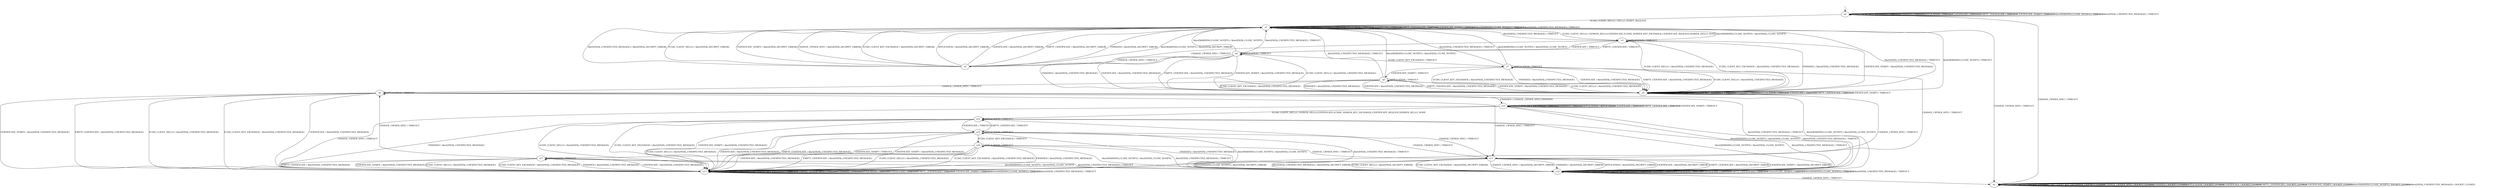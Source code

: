 digraph h3 {
s0 [label="s0"];
s1 [label="s1"];
s2 [label="s2"];
s3 [label="s3"];
s4 [label="s4"];
s5 [label="s5"];
s6 [label="s6"];
s7 [label="s7"];
s8 [label="s8"];
s9 [label="s9"];
s10 [label="s10"];
s11 [label="s11"];
s12 [label="s12"];
s13 [label="s13"];
s14 [label="s14"];
s15 [label="s15"];
s16 [label="s16"];
s17 [label="s17"];
s0 -> s1 [label="ECDH_CLIENT_HELLO / HELLO_VERIFY_REQUEST"];
s0 -> s0 [label="ECDH_CLIENT_KEY_EXCHANGE / TIMEOUT"];
s0 -> s2 [label="CHANGE_CIPHER_SPEC / TIMEOUT"];
s0 -> s0 [label="FINISHED / TIMEOUT"];
s0 -> s0 [label="APPLICATION / TIMEOUT"];
s0 -> s0 [label="CERTIFICATE / TIMEOUT"];
s0 -> s0 [label="EMPTY_CERTIFICATE / TIMEOUT"];
s0 -> s0 [label="CERTIFICATE_VERIFY / TIMEOUT"];
s0 -> s0 [label="Alert(WARNING,CLOSE_NOTIFY) / TIMEOUT"];
s0 -> s0 [label="Alert(FATAL,UNEXPECTED_MESSAGE) / TIMEOUT"];
s1 -> s3 [label="ECDH_CLIENT_HELLO / SERVER_HELLO,CERTIFICATE,ECDHE_SERVER_KEY_EXCHANGE,CERTIFICATE_REQUEST,SERVER_HELLO_DONE"];
s1 -> s1 [label="ECDH_CLIENT_KEY_EXCHANGE / TIMEOUT"];
s1 -> s2 [label="CHANGE_CIPHER_SPEC / TIMEOUT"];
s1 -> s1 [label="FINISHED / TIMEOUT"];
s1 -> s1 [label="APPLICATION / TIMEOUT"];
s1 -> s1 [label="CERTIFICATE / TIMEOUT"];
s1 -> s1 [label="EMPTY_CERTIFICATE / TIMEOUT"];
s1 -> s1 [label="CERTIFICATE_VERIFY / TIMEOUT"];
s1 -> s1 [label="Alert(WARNING,CLOSE_NOTIFY) / TIMEOUT"];
s1 -> s1 [label="Alert(FATAL,UNEXPECTED_MESSAGE) / TIMEOUT"];
s2 -> s2 [label="ECDH_CLIENT_HELLO / SOCKET_CLOSED"];
s2 -> s2 [label="ECDH_CLIENT_KEY_EXCHANGE / SOCKET_CLOSED"];
s2 -> s2 [label="CHANGE_CIPHER_SPEC / SOCKET_CLOSED"];
s2 -> s2 [label="FINISHED / SOCKET_CLOSED"];
s2 -> s2 [label="APPLICATION / SOCKET_CLOSED"];
s2 -> s2 [label="CERTIFICATE / SOCKET_CLOSED"];
s2 -> s2 [label="EMPTY_CERTIFICATE / SOCKET_CLOSED"];
s2 -> s2 [label="CERTIFICATE_VERIFY / SOCKET_CLOSED"];
s2 -> s2 [label="Alert(WARNING,CLOSE_NOTIFY) / SOCKET_CLOSED"];
s2 -> s2 [label="Alert(FATAL,UNEXPECTED_MESSAGE) / SOCKET_CLOSED"];
s3 -> s4 [label="ECDH_CLIENT_HELLO / Alert(FATAL,UNEXPECTED_MESSAGE)"];
s3 -> s4 [label="ECDH_CLIENT_KEY_EXCHANGE / Alert(FATAL,UNEXPECTED_MESSAGE)"];
s3 -> s5 [label="CHANGE_CIPHER_SPEC / TIMEOUT"];
s3 -> s4 [label="FINISHED / Alert(FATAL,UNEXPECTED_MESSAGE)"];
s3 -> s3 [label="APPLICATION / TIMEOUT"];
s3 -> s6 [label="CERTIFICATE / TIMEOUT"];
s3 -> s6 [label="EMPTY_CERTIFICATE / TIMEOUT"];
s3 -> s4 [label="CERTIFICATE_VERIFY / Alert(FATAL,UNEXPECTED_MESSAGE)"];
s3 -> s1 [label="Alert(WARNING,CLOSE_NOTIFY) / Alert(FATAL,CLOSE_NOTIFY)"];
s3 -> s1 [label="Alert(FATAL,UNEXPECTED_MESSAGE) / TIMEOUT"];
s4 -> s4 [label="ECDH_CLIENT_HELLO / TIMEOUT"];
s4 -> s4 [label="ECDH_CLIENT_KEY_EXCHANGE / TIMEOUT"];
s4 -> s13 [label="CHANGE_CIPHER_SPEC / TIMEOUT"];
s4 -> s4 [label="FINISHED / TIMEOUT"];
s4 -> s4 [label="APPLICATION / TIMEOUT"];
s4 -> s4 [label="CERTIFICATE / TIMEOUT"];
s4 -> s4 [label="EMPTY_CERTIFICATE / TIMEOUT"];
s4 -> s4 [label="CERTIFICATE_VERIFY / TIMEOUT"];
s4 -> s1 [label="Alert(WARNING,CLOSE_NOTIFY) / TIMEOUT"];
s4 -> s1 [label="Alert(FATAL,UNEXPECTED_MESSAGE) / TIMEOUT"];
s5 -> s1 [label="ECDH_CLIENT_HELLO / Alert(FATAL,DECRYPT_ERROR)"];
s5 -> s1 [label="ECDH_CLIENT_KEY_EXCHANGE / Alert(FATAL,DECRYPT_ERROR)"];
s5 -> s1 [label="CHANGE_CIPHER_SPEC / Alert(FATAL,DECRYPT_ERROR)"];
s5 -> s1 [label="FINISHED / Alert(FATAL,DECRYPT_ERROR)"];
s5 -> s1 [label="APPLICATION / Alert(FATAL,DECRYPT_ERROR)"];
s5 -> s1 [label="CERTIFICATE / Alert(FATAL,DECRYPT_ERROR)"];
s5 -> s1 [label="EMPTY_CERTIFICATE / Alert(FATAL,DECRYPT_ERROR)"];
s5 -> s1 [label="CERTIFICATE_VERIFY / Alert(FATAL,DECRYPT_ERROR)"];
s5 -> s1 [label="Alert(WARNING,CLOSE_NOTIFY) / Alert(FATAL,DECRYPT_ERROR)"];
s5 -> s1 [label="Alert(FATAL,UNEXPECTED_MESSAGE) / Alert(FATAL,DECRYPT_ERROR)"];
s6 -> s4 [label="ECDH_CLIENT_HELLO / Alert(FATAL,UNEXPECTED_MESSAGE)"];
s6 -> s7 [label="ECDH_CLIENT_KEY_EXCHANGE / TIMEOUT"];
s6 -> s5 [label="CHANGE_CIPHER_SPEC / TIMEOUT"];
s6 -> s4 [label="FINISHED / Alert(FATAL,UNEXPECTED_MESSAGE)"];
s6 -> s6 [label="APPLICATION / TIMEOUT"];
s6 -> s4 [label="CERTIFICATE / Alert(FATAL,UNEXPECTED_MESSAGE)"];
s6 -> s4 [label="EMPTY_CERTIFICATE / Alert(FATAL,UNEXPECTED_MESSAGE)"];
s6 -> s4 [label="CERTIFICATE_VERIFY / Alert(FATAL,UNEXPECTED_MESSAGE)"];
s6 -> s1 [label="Alert(WARNING,CLOSE_NOTIFY) / Alert(FATAL,CLOSE_NOTIFY)"];
s6 -> s1 [label="Alert(FATAL,UNEXPECTED_MESSAGE) / TIMEOUT"];
s7 -> s4 [label="ECDH_CLIENT_HELLO / Alert(FATAL,UNEXPECTED_MESSAGE)"];
s7 -> s4 [label="ECDH_CLIENT_KEY_EXCHANGE / Alert(FATAL,UNEXPECTED_MESSAGE)"];
s7 -> s11 [label="CHANGE_CIPHER_SPEC / TIMEOUT"];
s7 -> s4 [label="FINISHED / Alert(FATAL,UNEXPECTED_MESSAGE)"];
s7 -> s7 [label="APPLICATION / TIMEOUT"];
s7 -> s4 [label="CERTIFICATE / Alert(FATAL,UNEXPECTED_MESSAGE)"];
s7 -> s4 [label="EMPTY_CERTIFICATE / Alert(FATAL,UNEXPECTED_MESSAGE)"];
s7 -> s8 [label="CERTIFICATE_VERIFY / TIMEOUT"];
s7 -> s1 [label="Alert(WARNING,CLOSE_NOTIFY) / Alert(FATAL,CLOSE_NOTIFY)"];
s7 -> s1 [label="Alert(FATAL,UNEXPECTED_MESSAGE) / TIMEOUT"];
s8 -> s4 [label="ECDH_CLIENT_HELLO / Alert(FATAL,UNEXPECTED_MESSAGE)"];
s8 -> s4 [label="ECDH_CLIENT_KEY_EXCHANGE / Alert(FATAL,UNEXPECTED_MESSAGE)"];
s8 -> s9 [label="CHANGE_CIPHER_SPEC / TIMEOUT"];
s8 -> s4 [label="FINISHED / Alert(FATAL,UNEXPECTED_MESSAGE)"];
s8 -> s8 [label="APPLICATION / TIMEOUT"];
s8 -> s4 [label="CERTIFICATE / Alert(FATAL,UNEXPECTED_MESSAGE)"];
s8 -> s4 [label="EMPTY_CERTIFICATE / Alert(FATAL,UNEXPECTED_MESSAGE)"];
s8 -> s4 [label="CERTIFICATE_VERIFY / Alert(FATAL,UNEXPECTED_MESSAGE)"];
s8 -> s1 [label="Alert(WARNING,CLOSE_NOTIFY) / Alert(FATAL,CLOSE_NOTIFY)"];
s8 -> s1 [label="Alert(FATAL,UNEXPECTED_MESSAGE) / TIMEOUT"];
s9 -> s13 [label="ECDH_CLIENT_HELLO / Alert(FATAL,UNEXPECTED_MESSAGE)"];
s9 -> s13 [label="ECDH_CLIENT_KEY_EXCHANGE / Alert(FATAL,UNEXPECTED_MESSAGE)"];
s9 -> s11 [label="CHANGE_CIPHER_SPEC / TIMEOUT"];
s9 -> s10 [label="FINISHED / CHANGE_CIPHER_SPEC,FINISHED"];
s9 -> s9 [label="APPLICATION / TIMEOUT"];
s9 -> s13 [label="CERTIFICATE / Alert(FATAL,UNEXPECTED_MESSAGE)"];
s9 -> s13 [label="EMPTY_CERTIFICATE / Alert(FATAL,UNEXPECTED_MESSAGE)"];
s9 -> s13 [label="CERTIFICATE_VERIFY / Alert(FATAL,UNEXPECTED_MESSAGE)"];
s9 -> s12 [label="Alert(WARNING,CLOSE_NOTIFY) / Alert(FATAL,CLOSE_NOTIFY)"];
s9 -> s12 [label="Alert(FATAL,UNEXPECTED_MESSAGE) / TIMEOUT"];
s10 -> s14 [label="ECDH_CLIENT_HELLO / SERVER_HELLO,CERTIFICATE,ECDHE_SERVER_KEY_EXCHANGE,CERTIFICATE_REQUEST,SERVER_HELLO_DONE"];
s10 -> s10 [label="ECDH_CLIENT_KEY_EXCHANGE / TIMEOUT"];
s10 -> s13 [label="CHANGE_CIPHER_SPEC / TIMEOUT"];
s10 -> s10 [label="FINISHED / TIMEOUT"];
s10 -> s10 [label="APPLICATION / APPLICATION"];
s10 -> s10 [label="CERTIFICATE / TIMEOUT"];
s10 -> s10 [label="EMPTY_CERTIFICATE / TIMEOUT"];
s10 -> s10 [label="CERTIFICATE_VERIFY / TIMEOUT"];
s10 -> s12 [label="Alert(WARNING,CLOSE_NOTIFY) / Alert(FATAL,CLOSE_NOTIFY)"];
s10 -> s12 [label="Alert(FATAL,UNEXPECTED_MESSAGE) / TIMEOUT"];
s11 -> s12 [label="ECDH_CLIENT_HELLO / Alert(FATAL,DECRYPT_ERROR)"];
s11 -> s12 [label="ECDH_CLIENT_KEY_EXCHANGE / Alert(FATAL,DECRYPT_ERROR)"];
s11 -> s12 [label="CHANGE_CIPHER_SPEC / Alert(FATAL,DECRYPT_ERROR)"];
s11 -> s12 [label="FINISHED / Alert(FATAL,DECRYPT_ERROR)"];
s11 -> s12 [label="APPLICATION / Alert(FATAL,DECRYPT_ERROR)"];
s11 -> s12 [label="CERTIFICATE / Alert(FATAL,DECRYPT_ERROR)"];
s11 -> s12 [label="EMPTY_CERTIFICATE / Alert(FATAL,DECRYPT_ERROR)"];
s11 -> s12 [label="CERTIFICATE_VERIFY / Alert(FATAL,DECRYPT_ERROR)"];
s11 -> s12 [label="Alert(WARNING,CLOSE_NOTIFY) / Alert(FATAL,DECRYPT_ERROR)"];
s11 -> s12 [label="Alert(FATAL,UNEXPECTED_MESSAGE) / Alert(FATAL,DECRYPT_ERROR)"];
s12 -> s12 [label="ECDH_CLIENT_HELLO / TIMEOUT"];
s12 -> s12 [label="ECDH_CLIENT_KEY_EXCHANGE / TIMEOUT"];
s12 -> s2 [label="CHANGE_CIPHER_SPEC / TIMEOUT"];
s12 -> s12 [label="FINISHED / TIMEOUT"];
s12 -> s12 [label="APPLICATION / TIMEOUT"];
s12 -> s12 [label="CERTIFICATE / TIMEOUT"];
s12 -> s12 [label="EMPTY_CERTIFICATE / TIMEOUT"];
s12 -> s12 [label="CERTIFICATE_VERIFY / TIMEOUT"];
s12 -> s12 [label="Alert(WARNING,CLOSE_NOTIFY) / TIMEOUT"];
s12 -> s12 [label="Alert(FATAL,UNEXPECTED_MESSAGE) / TIMEOUT"];
s13 -> s13 [label="ECDH_CLIENT_HELLO / TIMEOUT"];
s13 -> s13 [label="ECDH_CLIENT_KEY_EXCHANGE / TIMEOUT"];
s13 -> s13 [label="CHANGE_CIPHER_SPEC / TIMEOUT"];
s13 -> s13 [label="FINISHED / TIMEOUT"];
s13 -> s13 [label="APPLICATION / TIMEOUT"];
s13 -> s13 [label="CERTIFICATE / TIMEOUT"];
s13 -> s13 [label="EMPTY_CERTIFICATE / TIMEOUT"];
s13 -> s13 [label="CERTIFICATE_VERIFY / TIMEOUT"];
s13 -> s13 [label="Alert(WARNING,CLOSE_NOTIFY) / TIMEOUT"];
s13 -> s13 [label="Alert(FATAL,UNEXPECTED_MESSAGE) / TIMEOUT"];
s14 -> s13 [label="ECDH_CLIENT_HELLO / Alert(FATAL,UNEXPECTED_MESSAGE)"];
s14 -> s13 [label="ECDH_CLIENT_KEY_EXCHANGE / Alert(FATAL,UNEXPECTED_MESSAGE)"];
s14 -> s11 [label="CHANGE_CIPHER_SPEC / TIMEOUT"];
s14 -> s13 [label="FINISHED / Alert(FATAL,UNEXPECTED_MESSAGE)"];
s14 -> s14 [label="APPLICATION / TIMEOUT"];
s14 -> s15 [label="CERTIFICATE / TIMEOUT"];
s14 -> s15 [label="EMPTY_CERTIFICATE / TIMEOUT"];
s14 -> s13 [label="CERTIFICATE_VERIFY / Alert(FATAL,UNEXPECTED_MESSAGE)"];
s14 -> s12 [label="Alert(WARNING,CLOSE_NOTIFY) / Alert(FATAL,CLOSE_NOTIFY)"];
s14 -> s12 [label="Alert(FATAL,UNEXPECTED_MESSAGE) / TIMEOUT"];
s15 -> s13 [label="ECDH_CLIENT_HELLO / Alert(FATAL,UNEXPECTED_MESSAGE)"];
s15 -> s16 [label="ECDH_CLIENT_KEY_EXCHANGE / TIMEOUT"];
s15 -> s11 [label="CHANGE_CIPHER_SPEC / TIMEOUT"];
s15 -> s13 [label="FINISHED / Alert(FATAL,UNEXPECTED_MESSAGE)"];
s15 -> s15 [label="APPLICATION / TIMEOUT"];
s15 -> s13 [label="CERTIFICATE / Alert(FATAL,UNEXPECTED_MESSAGE)"];
s15 -> s13 [label="EMPTY_CERTIFICATE / Alert(FATAL,UNEXPECTED_MESSAGE)"];
s15 -> s13 [label="CERTIFICATE_VERIFY / Alert(FATAL,UNEXPECTED_MESSAGE)"];
s15 -> s12 [label="Alert(WARNING,CLOSE_NOTIFY) / Alert(FATAL,CLOSE_NOTIFY)"];
s15 -> s12 [label="Alert(FATAL,UNEXPECTED_MESSAGE) / TIMEOUT"];
s16 -> s13 [label="ECDH_CLIENT_HELLO / Alert(FATAL,UNEXPECTED_MESSAGE)"];
s16 -> s13 [label="ECDH_CLIENT_KEY_EXCHANGE / Alert(FATAL,UNEXPECTED_MESSAGE)"];
s16 -> s11 [label="CHANGE_CIPHER_SPEC / TIMEOUT"];
s16 -> s13 [label="FINISHED / Alert(FATAL,UNEXPECTED_MESSAGE)"];
s16 -> s16 [label="APPLICATION / TIMEOUT"];
s16 -> s13 [label="CERTIFICATE / Alert(FATAL,UNEXPECTED_MESSAGE)"];
s16 -> s13 [label="EMPTY_CERTIFICATE / Alert(FATAL,UNEXPECTED_MESSAGE)"];
s16 -> s17 [label="CERTIFICATE_VERIFY / TIMEOUT"];
s16 -> s12 [label="Alert(WARNING,CLOSE_NOTIFY) / Alert(FATAL,CLOSE_NOTIFY)"];
s16 -> s12 [label="Alert(FATAL,UNEXPECTED_MESSAGE) / TIMEOUT"];
s17 -> s13 [label="ECDH_CLIENT_HELLO / Alert(FATAL,UNEXPECTED_MESSAGE)"];
s17 -> s13 [label="ECDH_CLIENT_KEY_EXCHANGE / Alert(FATAL,UNEXPECTED_MESSAGE)"];
s17 -> s9 [label="CHANGE_CIPHER_SPEC / TIMEOUT"];
s17 -> s13 [label="FINISHED / Alert(FATAL,UNEXPECTED_MESSAGE)"];
s17 -> s17 [label="APPLICATION / TIMEOUT"];
s17 -> s13 [label="CERTIFICATE / Alert(FATAL,UNEXPECTED_MESSAGE)"];
s17 -> s13 [label="EMPTY_CERTIFICATE / Alert(FATAL,UNEXPECTED_MESSAGE)"];
s17 -> s13 [label="CERTIFICATE_VERIFY / Alert(FATAL,UNEXPECTED_MESSAGE)"];
s17 -> s12 [label="Alert(WARNING,CLOSE_NOTIFY) / Alert(FATAL,CLOSE_NOTIFY)"];
s17 -> s12 [label="Alert(FATAL,UNEXPECTED_MESSAGE) / TIMEOUT"];
__start0 [shape=none, label=""];
__start0 -> s0 [label=""];
}

